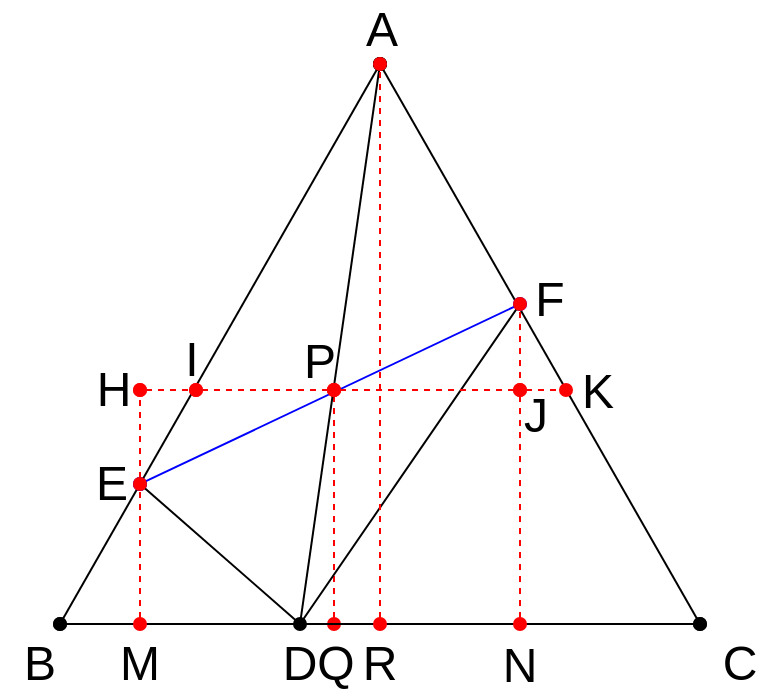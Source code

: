 <mxfile version="13.7.9" type="device" pages="3"><diagram id="dC7OWdaVXOaN0vOFRnKH" name="Page-1"><mxGraphModel dx="1024" dy="592" grid="1" gridSize="10" guides="1" tooltips="1" connect="1" arrows="1" fold="1" page="1" pageScale="1" pageWidth="827" pageHeight="1169" math="0" shadow="0"><root><mxCell id="0"/><mxCell id="1" parent="0"/><mxCell id="rol9QTJIl-wYs2ceQ8aT-11" value="" style="endArrow=oval;html=1;startArrow=oval;startFill=1;endFill=1;dashed=1;strokeColor=#FF0000;" parent="1" edge="1"><mxGeometry width="50" height="50" relative="1" as="geometry"><mxPoint x="377" y="320" as="sourcePoint"/><mxPoint x="377" y="203" as="targetPoint"/></mxGeometry></mxCell><mxCell id="rol9QTJIl-wYs2ceQ8aT-16" value="" style="endArrow=oval;dashed=1;html=1;startArrow=oval;startFill=1;endFill=1;strokeColor=#FF0000;" parent="1" edge="1"><mxGeometry width="50" height="50" relative="1" as="geometry"><mxPoint x="280" y="250" as="sourcePoint"/><mxPoint x="280" y="203" as="targetPoint"/></mxGeometry></mxCell><mxCell id="rol9QTJIl-wYs2ceQ8aT-1" value="" style="endArrow=oval;html=1;endFill=1;startArrow=oval;startFill=1;" parent="1" edge="1"><mxGeometry width="50" height="50" relative="1" as="geometry"><mxPoint x="240" y="320" as="sourcePoint"/><mxPoint x="400" y="40" as="targetPoint"/></mxGeometry></mxCell><mxCell id="rol9QTJIl-wYs2ceQ8aT-2" value="" style="endArrow=oval;html=1;endFill=1;startArrow=oval;startFill=1;" parent="1" edge="1"><mxGeometry width="50" height="50" relative="1" as="geometry"><mxPoint x="560" y="320" as="sourcePoint"/><mxPoint x="400" y="40" as="targetPoint"/></mxGeometry></mxCell><mxCell id="rol9QTJIl-wYs2ceQ8aT-3" value="" style="endArrow=oval;html=1;endFill=1;startArrow=oval;startFill=1;" parent="1" edge="1"><mxGeometry width="50" height="50" relative="1" as="geometry"><mxPoint x="240" y="320" as="sourcePoint"/><mxPoint x="560" y="320" as="targetPoint"/></mxGeometry></mxCell><mxCell id="rol9QTJIl-wYs2ceQ8aT-4" value="A" style="text;html=1;strokeColor=none;fillColor=none;align=center;verticalAlign=middle;whiteSpace=wrap;rounded=0;fontStyle=0;fontSize=24;" parent="1" vertex="1"><mxGeometry x="381" y="13" width="40" height="20" as="geometry"/></mxCell><mxCell id="rol9QTJIl-wYs2ceQ8aT-5" value="B" style="text;html=1;strokeColor=none;fillColor=none;align=center;verticalAlign=middle;whiteSpace=wrap;rounded=0;fontSize=24;fontStyle=0" parent="1" vertex="1"><mxGeometry x="210" y="330" width="40" height="20" as="geometry"/></mxCell><mxCell id="rol9QTJIl-wYs2ceQ8aT-6" value="C" style="text;html=1;strokeColor=none;fillColor=none;align=center;verticalAlign=middle;whiteSpace=wrap;rounded=0;fontSize=24;fontStyle=0" parent="1" vertex="1"><mxGeometry x="560" y="330" width="40" height="20" as="geometry"/></mxCell><mxCell id="rol9QTJIl-wYs2ceQ8aT-7" value="" style="endArrow=oval;html=1;startArrow=oval;startFill=1;endFill=1;strokeColor=#0000FF;" parent="1" edge="1"><mxGeometry width="50" height="50" relative="1" as="geometry"><mxPoint x="280" y="250" as="sourcePoint"/><mxPoint x="470" y="160" as="targetPoint"/></mxGeometry></mxCell><mxCell id="rol9QTJIl-wYs2ceQ8aT-8" value="" style="endArrow=oval;html=1;startArrow=oval;startFill=1;endFill=1;" parent="1" edge="1"><mxGeometry width="50" height="50" relative="1" as="geometry"><mxPoint x="360" y="320" as="sourcePoint"/><mxPoint x="400" y="40" as="targetPoint"/></mxGeometry></mxCell><mxCell id="rol9QTJIl-wYs2ceQ8aT-9" value="" style="endArrow=none;html=1;" parent="1" edge="1"><mxGeometry width="50" height="50" relative="1" as="geometry"><mxPoint x="280" y="250" as="sourcePoint"/><mxPoint x="360" y="320" as="targetPoint"/></mxGeometry></mxCell><mxCell id="rol9QTJIl-wYs2ceQ8aT-10" value="" style="endArrow=none;html=1;" parent="1" edge="1"><mxGeometry width="50" height="50" relative="1" as="geometry"><mxPoint x="360" y="320" as="sourcePoint"/><mxPoint x="470" y="160" as="targetPoint"/></mxGeometry></mxCell><mxCell id="rol9QTJIl-wYs2ceQ8aT-12" value="" style="endArrow=oval;dashed=1;html=1;startArrow=oval;startFill=1;endFill=1;strokeColor=#FF0000;" parent="1" edge="1"><mxGeometry width="50" height="50" relative="1" as="geometry"><mxPoint x="280" y="320" as="sourcePoint"/><mxPoint x="280" y="250" as="targetPoint"/></mxGeometry></mxCell><mxCell id="rol9QTJIl-wYs2ceQ8aT-14" value="" style="endArrow=oval;html=1;strokeWidth=1;startArrow=oval;startFill=1;endFill=1;dashed=1;strokeColor=#FF0000;" parent="1" edge="1"><mxGeometry width="50" height="50" relative="1" as="geometry"><mxPoint x="400" y="320" as="sourcePoint"/><mxPoint x="400" y="40" as="targetPoint"/></mxGeometry></mxCell><mxCell id="rol9QTJIl-wYs2ceQ8aT-15" value="" style="endArrow=oval;dashed=1;html=1;strokeWidth=1;startArrow=oval;startFill=1;endFill=1;exitX=1;exitY=0.5;exitDx=0;exitDy=0;strokeColor=#FF0000;" parent="1" edge="1"><mxGeometry width="50" height="50" relative="1" as="geometry"><mxPoint x="280" y="203" as="sourcePoint"/><mxPoint x="308" y="203" as="targetPoint"/></mxGeometry></mxCell><mxCell id="rol9QTJIl-wYs2ceQ8aT-17" value="D" style="text;html=1;strokeColor=none;fillColor=none;align=center;verticalAlign=middle;whiteSpace=wrap;rounded=0;fontSize=24;fontStyle=0" parent="1" vertex="1"><mxGeometry x="340" y="330" width="40" height="20" as="geometry"/></mxCell><mxCell id="rol9QTJIl-wYs2ceQ8aT-18" value="E" style="text;html=1;strokeColor=none;fillColor=none;align=center;verticalAlign=middle;whiteSpace=wrap;rounded=0;fontSize=24;fontStyle=0" parent="1" vertex="1"><mxGeometry x="246" y="240" width="40" height="20" as="geometry"/></mxCell><mxCell id="rol9QTJIl-wYs2ceQ8aT-19" value="F" style="text;html=1;strokeColor=none;fillColor=none;align=center;verticalAlign=middle;whiteSpace=wrap;rounded=0;fontSize=24;fontStyle=0" parent="1" vertex="1"><mxGeometry x="465" y="148" width="40" height="20" as="geometry"/></mxCell><mxCell id="rol9QTJIl-wYs2ceQ8aT-20" value="P" style="text;html=1;strokeColor=none;fillColor=none;align=center;verticalAlign=middle;whiteSpace=wrap;rounded=0;fontSize=24;fontStyle=0" parent="1" vertex="1"><mxGeometry x="350" y="179" width="40" height="20" as="geometry"/></mxCell><mxCell id="rol9QTJIl-wYs2ceQ8aT-21" value="M" style="text;html=1;strokeColor=none;fillColor=none;align=center;verticalAlign=middle;whiteSpace=wrap;rounded=0;fontSize=24;fontStyle=0" parent="1" vertex="1"><mxGeometry x="260" y="330" width="40" height="20" as="geometry"/></mxCell><mxCell id="rol9QTJIl-wYs2ceQ8aT-22" value="N" style="text;html=1;strokeColor=none;fillColor=none;align=center;verticalAlign=middle;whiteSpace=wrap;rounded=0;fontSize=24;fontStyle=0" parent="1" vertex="1"><mxGeometry x="450" y="331" width="40" height="20" as="geometry"/></mxCell><mxCell id="rol9QTJIl-wYs2ceQ8aT-23" value="Q" style="text;html=1;strokeColor=none;fillColor=none;align=center;verticalAlign=middle;whiteSpace=wrap;rounded=0;fontSize=24;fontStyle=0" parent="1" vertex="1"><mxGeometry x="358" y="330" width="40" height="20" as="geometry"/></mxCell><mxCell id="rol9QTJIl-wYs2ceQ8aT-24" value="R" style="text;html=1;strokeColor=none;fillColor=none;align=center;verticalAlign=middle;whiteSpace=wrap;rounded=0;fontSize=24;fontStyle=0" parent="1" vertex="1"><mxGeometry x="380" y="330" width="40" height="20" as="geometry"/></mxCell><mxCell id="rol9QTJIl-wYs2ceQ8aT-25" value="H" style="text;html=1;strokeColor=none;fillColor=none;align=center;verticalAlign=middle;whiteSpace=wrap;rounded=0;fontSize=24;fontStyle=0" parent="1" vertex="1"><mxGeometry x="247" y="193" width="40" height="20" as="geometry"/></mxCell><mxCell id="rol9QTJIl-wYs2ceQ8aT-26" value="I" style="text;html=1;strokeColor=none;fillColor=none;align=center;verticalAlign=middle;whiteSpace=wrap;rounded=0;fontSize=24;fontStyle=0" parent="1" vertex="1"><mxGeometry x="286" y="178" width="40" height="20" as="geometry"/></mxCell><mxCell id="rol9QTJIl-wYs2ceQ8aT-27" value="J" style="text;html=1;strokeColor=none;fillColor=none;align=center;verticalAlign=middle;whiteSpace=wrap;rounded=0;fontSize=24;fontStyle=0" parent="1" vertex="1"><mxGeometry x="458" y="206" width="40" height="20" as="geometry"/></mxCell><mxCell id="rol9QTJIl-wYs2ceQ8aT-28" value="K" style="text;html=1;strokeColor=none;fillColor=none;align=center;verticalAlign=middle;whiteSpace=wrap;rounded=0;fontSize=24;fontStyle=0" parent="1" vertex="1"><mxGeometry x="489" y="194" width="40" height="20" as="geometry"/></mxCell><mxCell id="rol9QTJIl-wYs2ceQ8aT-29" value="" style="endArrow=oval;dashed=1;html=1;strokeWidth=1;startArrow=oval;startFill=1;endFill=1;exitX=1;exitY=0.5;exitDx=0;exitDy=0;strokeColor=#FF0000;" parent="1" edge="1"><mxGeometry width="50" height="50" relative="1" as="geometry"><mxPoint x="308" y="203" as="sourcePoint"/><mxPoint x="377" y="203" as="targetPoint"/></mxGeometry></mxCell><mxCell id="rol9QTJIl-wYs2ceQ8aT-30" value="" style="endArrow=oval;dashed=1;html=1;strokeWidth=1;startArrow=oval;startFill=1;endFill=1;exitX=1;exitY=0.5;exitDx=0;exitDy=0;strokeColor=#FF0000;" parent="1" edge="1"><mxGeometry width="50" height="50" relative="1" as="geometry"><mxPoint x="377" y="203" as="sourcePoint"/><mxPoint x="470" y="203" as="targetPoint"/></mxGeometry></mxCell><mxCell id="rol9QTJIl-wYs2ceQ8aT-31" value="" style="endArrow=oval;dashed=1;html=1;strokeWidth=1;startArrow=oval;startFill=1;endFill=1;exitX=1;exitY=0.5;exitDx=0;exitDy=0;strokeColor=#FF0000;" parent="1" edge="1"><mxGeometry width="50" height="50" relative="1" as="geometry"><mxPoint x="470" y="203" as="sourcePoint"/><mxPoint x="493" y="203" as="targetPoint"/></mxGeometry></mxCell><mxCell id="rol9QTJIl-wYs2ceQ8aT-13" value="" style="endArrow=oval;dashed=1;html=1;startArrow=oval;startFill=1;endFill=1;strokeColor=#FF0000;" parent="1" edge="1"><mxGeometry width="50" height="50" relative="1" as="geometry"><mxPoint x="470" y="320" as="sourcePoint"/><mxPoint x="470" y="160" as="targetPoint"/></mxGeometry></mxCell></root></mxGraphModel></diagram><diagram id="Q98hxACdDPRbOPQfW6wR" name="Page-2"><mxGraphModel dx="1024" dy="592" grid="1" gridSize="10" guides="1" tooltips="1" connect="1" arrows="1" fold="1" page="1" pageScale="1" pageWidth="827" pageHeight="1169" math="0" shadow="0"><root><mxCell id="_8LUUXWsu5DrIScUI-Nw-0"/><mxCell id="_8LUUXWsu5DrIScUI-Nw-1" parent="_8LUUXWsu5DrIScUI-Nw-0"/><mxCell id="V46peWtiueWkp_P8V_ok-2" value="" style="endArrow=oval;html=1;endFill=1;startArrow=oval;startFill=1;" parent="_8LUUXWsu5DrIScUI-Nw-1" edge="1"><mxGeometry width="50" height="50" relative="1" as="geometry"><mxPoint x="240" y="320" as="sourcePoint"/><mxPoint x="400" y="40" as="targetPoint"/></mxGeometry></mxCell><mxCell id="V46peWtiueWkp_P8V_ok-3" value="" style="endArrow=oval;html=1;endFill=1;startArrow=oval;startFill=1;" parent="_8LUUXWsu5DrIScUI-Nw-1" edge="1"><mxGeometry width="50" height="50" relative="1" as="geometry"><mxPoint x="560" y="320" as="sourcePoint"/><mxPoint x="400" y="40" as="targetPoint"/></mxGeometry></mxCell><mxCell id="V46peWtiueWkp_P8V_ok-4" value="" style="endArrow=oval;html=1;endFill=1;startArrow=oval;startFill=1;" parent="_8LUUXWsu5DrIScUI-Nw-1" edge="1"><mxGeometry width="50" height="50" relative="1" as="geometry"><mxPoint x="240" y="320" as="sourcePoint"/><mxPoint x="560" y="320" as="targetPoint"/></mxGeometry></mxCell><mxCell id="V46peWtiueWkp_P8V_ok-5" value="A" style="text;html=1;strokeColor=none;fillColor=none;align=center;verticalAlign=middle;whiteSpace=wrap;rounded=0;fontStyle=0;fontSize=24;" parent="_8LUUXWsu5DrIScUI-Nw-1" vertex="1"><mxGeometry x="381" y="13" width="40" height="20" as="geometry"/></mxCell><mxCell id="V46peWtiueWkp_P8V_ok-6" value="B" style="text;html=1;strokeColor=none;fillColor=none;align=center;verticalAlign=middle;whiteSpace=wrap;rounded=0;fontSize=24;fontStyle=0" parent="_8LUUXWsu5DrIScUI-Nw-1" vertex="1"><mxGeometry x="210" y="330" width="40" height="20" as="geometry"/></mxCell><mxCell id="V46peWtiueWkp_P8V_ok-7" value="C" style="text;html=1;strokeColor=none;fillColor=none;align=center;verticalAlign=middle;whiteSpace=wrap;rounded=0;fontSize=24;fontStyle=0" parent="_8LUUXWsu5DrIScUI-Nw-1" vertex="1"><mxGeometry x="560" y="330" width="40" height="20" as="geometry"/></mxCell><mxCell id="V46peWtiueWkp_P8V_ok-8" value="" style="endArrow=oval;html=1;startArrow=oval;startFill=1;endFill=1;strokeColor=#0000FF;" parent="_8LUUXWsu5DrIScUI-Nw-1" edge="1"><mxGeometry width="50" height="50" relative="1" as="geometry"><mxPoint x="280" y="250" as="sourcePoint"/><mxPoint x="470" y="160" as="targetPoint"/></mxGeometry></mxCell><mxCell id="V46peWtiueWkp_P8V_ok-9" value="" style="endArrow=oval;html=1;startArrow=oval;startFill=1;endFill=1;" parent="_8LUUXWsu5DrIScUI-Nw-1" edge="1"><mxGeometry width="50" height="50" relative="1" as="geometry"><mxPoint x="360" y="320" as="sourcePoint"/><mxPoint x="400" y="40" as="targetPoint"/></mxGeometry></mxCell><mxCell id="V46peWtiueWkp_P8V_ok-10" value="" style="endArrow=none;html=1;" parent="_8LUUXWsu5DrIScUI-Nw-1" edge="1"><mxGeometry width="50" height="50" relative="1" as="geometry"><mxPoint x="280" y="250" as="sourcePoint"/><mxPoint x="360" y="320" as="targetPoint"/></mxGeometry></mxCell><mxCell id="V46peWtiueWkp_P8V_ok-11" value="" style="endArrow=none;html=1;" parent="_8LUUXWsu5DrIScUI-Nw-1" edge="1"><mxGeometry width="50" height="50" relative="1" as="geometry"><mxPoint x="360" y="320" as="sourcePoint"/><mxPoint x="470" y="160" as="targetPoint"/></mxGeometry></mxCell><mxCell id="V46peWtiueWkp_P8V_ok-15" value="D" style="text;html=1;strokeColor=none;fillColor=none;align=center;verticalAlign=middle;whiteSpace=wrap;rounded=0;fontSize=24;fontStyle=0" parent="_8LUUXWsu5DrIScUI-Nw-1" vertex="1"><mxGeometry x="340" y="330" width="40" height="20" as="geometry"/></mxCell><mxCell id="V46peWtiueWkp_P8V_ok-16" value="E" style="text;html=1;strokeColor=none;fillColor=none;align=center;verticalAlign=middle;whiteSpace=wrap;rounded=0;fontSize=24;fontStyle=0" parent="_8LUUXWsu5DrIScUI-Nw-1" vertex="1"><mxGeometry x="246" y="240" width="40" height="20" as="geometry"/></mxCell><mxCell id="V46peWtiueWkp_P8V_ok-17" value="F" style="text;html=1;strokeColor=none;fillColor=none;align=center;verticalAlign=middle;whiteSpace=wrap;rounded=0;fontSize=24;fontStyle=0" parent="_8LUUXWsu5DrIScUI-Nw-1" vertex="1"><mxGeometry x="465" y="148" width="40" height="20" as="geometry"/></mxCell><mxCell id="V46peWtiueWkp_P8V_ok-18" value="P" style="text;html=1;strokeColor=none;fillColor=none;align=center;verticalAlign=middle;whiteSpace=wrap;rounded=0;fontSize=24;fontStyle=0" parent="_8LUUXWsu5DrIScUI-Nw-1" vertex="1"><mxGeometry x="350" y="179" width="40" height="20" as="geometry"/></mxCell></root></mxGraphModel></diagram><diagram name="Page-3" id="pZHiHcZ47NfktmacDcFJ"><mxGraphModel dx="1024" dy="1761" grid="1" gridSize="10" guides="1" tooltips="1" connect="1" arrows="1" fold="1" page="1" pageScale="1" pageWidth="827" pageHeight="1169" math="0" shadow="0"><root><mxCell id="WoWLtZufCHQLrGkAyR8H-0"/><mxCell id="WoWLtZufCHQLrGkAyR8H-1" parent="WoWLtZufCHQLrGkAyR8H-0"/><mxCell id="WoWLtZufCHQLrGkAyR8H-2" value="" style="endArrow=none;html=1;fontFamily=Helvetica;fontSize=11;fontColor=#000000;align=center;startFill=1;endFill=1;strokeColor=#000000;" edge="1" parent="WoWLtZufCHQLrGkAyR8H-1"><mxGeometry width="50" height="50" relative="1" as="geometry"><mxPoint x="240" y="320" as="sourcePoint"/><mxPoint x="400" as="targetPoint"/></mxGeometry></mxCell><mxCell id="WoWLtZufCHQLrGkAyR8H-3" value="" style="endArrow=oval;html=1;endFill=1;startArrow=oval;startFill=1;" edge="1" parent="WoWLtZufCHQLrGkAyR8H-1"><mxGeometry width="50" height="50" relative="1" as="geometry"><mxPoint x="720" y="320" as="sourcePoint"/><mxPoint x="400" as="targetPoint"/></mxGeometry></mxCell><mxCell id="WoWLtZufCHQLrGkAyR8H-4" value="" style="endArrow=oval;html=1;endFill=1;startArrow=oval;startFill=1;" edge="1" parent="WoWLtZufCHQLrGkAyR8H-1"><mxGeometry width="50" height="50" relative="1" as="geometry"><mxPoint x="240" y="320" as="sourcePoint"/><mxPoint x="720" y="320" as="targetPoint"/></mxGeometry></mxCell><mxCell id="WoWLtZufCHQLrGkAyR8H-5" value="A" style="text;html=1;strokeColor=none;fillColor=none;align=center;verticalAlign=middle;whiteSpace=wrap;rounded=0;fontStyle=0;fontSize=24;" vertex="1" parent="WoWLtZufCHQLrGkAyR8H-1"><mxGeometry x="380" y="-30" width="40" height="20" as="geometry"/></mxCell><mxCell id="WoWLtZufCHQLrGkAyR8H-6" value="B" style="text;html=1;strokeColor=none;fillColor=none;align=center;verticalAlign=middle;whiteSpace=wrap;rounded=0;fontSize=24;fontStyle=0" vertex="1" parent="WoWLtZufCHQLrGkAyR8H-1"><mxGeometry x="206" y="311" width="40" height="20" as="geometry"/></mxCell><mxCell id="WoWLtZufCHQLrGkAyR8H-7" value="C" style="text;html=1;strokeColor=none;fillColor=none;align=center;verticalAlign=middle;whiteSpace=wrap;rounded=0;fontSize=24;fontStyle=0" vertex="1" parent="WoWLtZufCHQLrGkAyR8H-1"><mxGeometry x="716" y="310" width="40" height="20" as="geometry"/></mxCell><mxCell id="WoWLtZufCHQLrGkAyR8H-12" value="D" style="text;html=1;strokeColor=none;fillColor=none;align=center;verticalAlign=middle;whiteSpace=wrap;rounded=0;fontSize=24;fontStyle=0" vertex="1" parent="WoWLtZufCHQLrGkAyR8H-1"><mxGeometry x="461" y="323" width="40" height="20" as="geometry"/></mxCell><mxCell id="WoWLtZufCHQLrGkAyR8H-13" value="E" style="text;html=1;strokeColor=none;fillColor=none;align=center;verticalAlign=middle;whiteSpace=wrap;rounded=0;fontSize=24;fontStyle=0" vertex="1" parent="WoWLtZufCHQLrGkAyR8H-1"><mxGeometry x="488" y="136" width="40" height="20" as="geometry"/></mxCell><mxCell id="WoWLtZufCHQLrGkAyR8H-14" value="F" style="text;html=1;strokeColor=none;fillColor=none;align=center;verticalAlign=middle;whiteSpace=wrap;rounded=0;fontSize=24;fontStyle=0" vertex="1" parent="WoWLtZufCHQLrGkAyR8H-1"><mxGeometry x="326" y="168" width="40" height="20" as="geometry"/></mxCell><mxCell id="YU-5jOPtj30uQwMsHcfE-1" value="" style="endArrow=none;html=1;strokeWidth=1;" edge="1" parent="WoWLtZufCHQLrGkAyR8H-1"><mxGeometry width="50" height="50" relative="1" as="geometry"><mxPoint x="240" y="320" as="sourcePoint"/><mxPoint x="500" y="160" as="targetPoint"/></mxGeometry></mxCell><mxCell id="YU-5jOPtj30uQwMsHcfE-2" value="" style="endArrow=none;html=1;strokeWidth=1;" edge="1" parent="WoWLtZufCHQLrGkAyR8H-1"><mxGeometry width="50" height="50" relative="1" as="geometry"><mxPoint x="400" as="sourcePoint"/><mxPoint x="500" y="160" as="targetPoint"/></mxGeometry></mxCell><mxCell id="YU-5jOPtj30uQwMsHcfE-3" value="" style="endArrow=none;html=1;strokeWidth=1;" edge="1" parent="WoWLtZufCHQLrGkAyR8H-1"><mxGeometry width="50" height="50" relative="1" as="geometry"><mxPoint x="720" y="320" as="sourcePoint"/><mxPoint x="340" y="160" as="targetPoint"/></mxGeometry></mxCell><mxCell id="YU-5jOPtj30uQwMsHcfE-4" value="" style="endArrow=none;html=1;strokeWidth=1;" edge="1" parent="WoWLtZufCHQLrGkAyR8H-1"><mxGeometry width="50" height="50" relative="1" as="geometry"><mxPoint x="340" y="160" as="sourcePoint"/><mxPoint x="400" as="targetPoint"/></mxGeometry></mxCell><mxCell id="YU-5jOPtj30uQwMsHcfE-5" value="" style="endArrow=oval;html=1;strokeWidth=1;fillColor=#0050ef;endFill=1;startArrow=oval;startFill=1;strokeColor=#0000FF;" edge="1" parent="WoWLtZufCHQLrGkAyR8H-1"><mxGeometry width="50" height="50" relative="1" as="geometry"><mxPoint x="280" y="320" as="sourcePoint"/><mxPoint x="340" y="160" as="targetPoint"/></mxGeometry></mxCell><mxCell id="YU-5jOPtj30uQwMsHcfE-6" value="" style="endArrow=oval;html=1;strokeWidth=1;fillColor=#0050ef;endFill=1;startArrow=oval;startFill=1;strokeColor=#0000FF;" edge="1" parent="WoWLtZufCHQLrGkAyR8H-1"><mxGeometry width="50" height="50" relative="1" as="geometry"><mxPoint x="500" y="160" as="sourcePoint"/><mxPoint x="600" y="320" as="targetPoint"/></mxGeometry></mxCell><mxCell id="cnV-9-L8-yUrqlJSRaat-0" value="" style="endArrow=oval;html=1;strokeWidth=1;fillColor=#e51400;startArrow=oval;startFill=1;endFill=1;strokeColor=#FF0000;exitX=1;exitY=1;exitDx=0;exitDy=0;" edge="1" parent="WoWLtZufCHQLrGkAyR8H-1"><mxGeometry width="50" height="50" relative="1" as="geometry"><mxPoint x="339.354" y="160" as="sourcePoint"/><mxPoint x="501" y="160" as="targetPoint"/></mxGeometry></mxCell><mxCell id="GV8WDrHuYqJtIscT5ZBj-0" value="" style="endArrow=none;html=1;strokeWidth=1;" edge="1" parent="WoWLtZufCHQLrGkAyR8H-1"><mxGeometry width="50" height="50" relative="1" as="geometry"><mxPoint x="240" y="320" as="sourcePoint"/><mxPoint x="390" y="80" as="targetPoint"/></mxGeometry></mxCell><mxCell id="GV8WDrHuYqJtIscT5ZBj-1" value="" style="endArrow=none;html=1;strokeWidth=1;" edge="1" parent="WoWLtZufCHQLrGkAyR8H-1"><mxGeometry width="50" height="50" relative="1" as="geometry"><mxPoint x="390" y="80" as="sourcePoint"/><mxPoint x="720" y="320" as="targetPoint"/></mxGeometry></mxCell><mxCell id="GV8WDrHuYqJtIscT5ZBj-2" value="" style="endArrow=none;html=1;strokeWidth=1;" edge="1" parent="WoWLtZufCHQLrGkAyR8H-1"><mxGeometry width="50" height="50" relative="1" as="geometry"><mxPoint x="480" y="320" as="sourcePoint"/><mxPoint x="390" y="80" as="targetPoint"/></mxGeometry></mxCell><mxCell id="GV8WDrHuYqJtIscT5ZBj-4" value="X" style="text;html=1;strokeColor=none;fillColor=none;align=center;verticalAlign=middle;whiteSpace=wrap;rounded=0;fontSize=24;fontStyle=0" vertex="1" parent="WoWLtZufCHQLrGkAyR8H-1"><mxGeometry x="373" y="60" width="40" height="20" as="geometry"/></mxCell><mxCell id="GV8WDrHuYqJtIscT5ZBj-5" value="I" style="text;html=1;strokeColor=none;fillColor=none;align=center;verticalAlign=middle;whiteSpace=wrap;rounded=0;fontSize=24;fontStyle=0" vertex="1" parent="WoWLtZufCHQLrGkAyR8H-1"><mxGeometry x="413" y="205" width="40" height="20" as="geometry"/></mxCell><mxCell id="GV8WDrHuYqJtIscT5ZBj-6" value="N" style="text;html=1;strokeColor=none;fillColor=none;align=center;verticalAlign=middle;whiteSpace=wrap;rounded=0;fontSize=24;fontStyle=0" vertex="1" parent="WoWLtZufCHQLrGkAyR8H-1"><mxGeometry x="260" y="324" width="40" height="20" as="geometry"/></mxCell><mxCell id="GV8WDrHuYqJtIscT5ZBj-7" value="M" style="text;html=1;strokeColor=none;fillColor=none;align=center;verticalAlign=middle;whiteSpace=wrap;rounded=0;fontSize=24;fontStyle=0" vertex="1" parent="WoWLtZufCHQLrGkAyR8H-1"><mxGeometry x="580" y="323" width="40" height="20" as="geometry"/></mxCell><mxCell id="GV8WDrHuYqJtIscT5ZBj-8" value="O" style="text;html=1;strokeColor=none;fillColor=none;align=center;verticalAlign=middle;whiteSpace=wrap;rounded=0;fontSize=24;fontStyle=0" vertex="1" parent="WoWLtZufCHQLrGkAyR8H-1"><mxGeometry x="409" y="139" width="40" height="20" as="geometry"/></mxCell><mxCell id="GV8WDrHuYqJtIscT5ZBj-11" value="" style="shape=partialRectangle;whiteSpace=wrap;html=1;bottom=0;right=0;rotation=114;fontColor=#ffffff;fillColor=none;strokeWidth=1;perimeterSpacing=1;" vertex="1" parent="WoWLtZufCHQLrGkAyR8H-1"><mxGeometry x="342.51" y="150.2" width="12" height="14" as="geometry"/></mxCell><mxCell id="GV8WDrHuYqJtIscT5ZBj-17" value="" style="shape=partialRectangle;whiteSpace=wrap;html=1;bottom=0;right=0;rotation=238;fontColor=#ffffff;fillColor=none;strokeWidth=1;perimeterSpacing=1;" vertex="1" parent="WoWLtZufCHQLrGkAyR8H-1"><mxGeometry x="491" y="162" width="12" height="14" as="geometry"/></mxCell></root></mxGraphModel></diagram></mxfile>